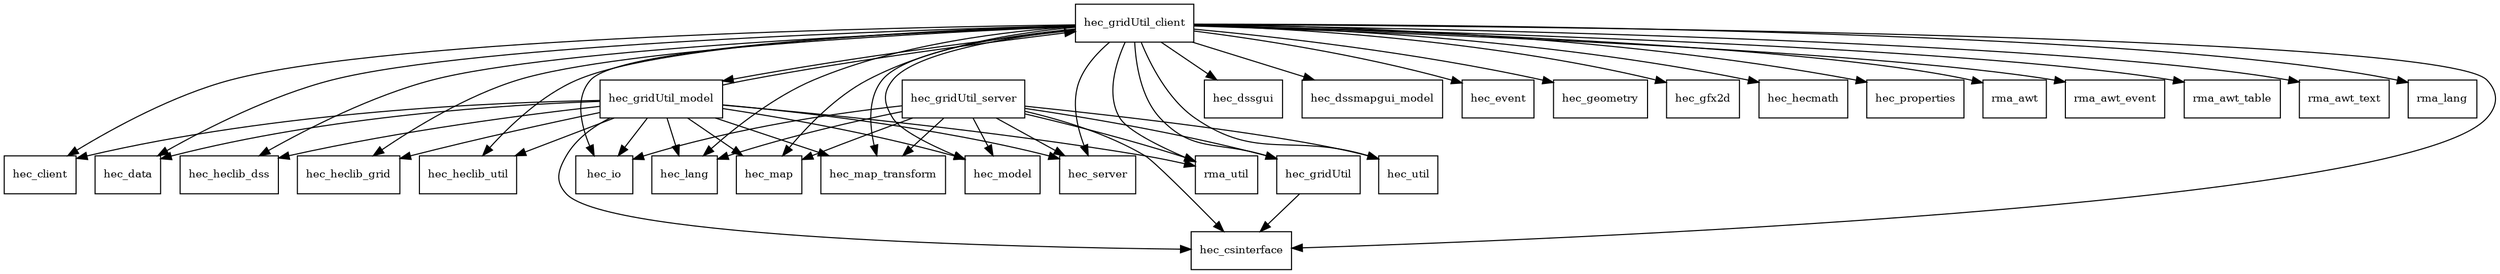 digraph gridUtil_package_dependencies {
  node [shape = box, fontsize=10.0];
  hec_gridUtil -> hec_csinterface;
  hec_gridUtil_client -> hec_client;
  hec_gridUtil_client -> hec_csinterface;
  hec_gridUtil_client -> hec_data;
  hec_gridUtil_client -> hec_dssgui;
  hec_gridUtil_client -> hec_dssmapgui_model;
  hec_gridUtil_client -> hec_event;
  hec_gridUtil_client -> hec_geometry;
  hec_gridUtil_client -> hec_gfx2d;
  hec_gridUtil_client -> hec_gridUtil;
  hec_gridUtil_client -> hec_gridUtil_model;
  hec_gridUtil_client -> hec_heclib_dss;
  hec_gridUtil_client -> hec_heclib_grid;
  hec_gridUtil_client -> hec_heclib_util;
  hec_gridUtil_client -> hec_hecmath;
  hec_gridUtil_client -> hec_io;
  hec_gridUtil_client -> hec_lang;
  hec_gridUtil_client -> hec_map;
  hec_gridUtil_client -> hec_map_transform;
  hec_gridUtil_client -> hec_model;
  hec_gridUtil_client -> hec_properties;
  hec_gridUtil_client -> hec_server;
  hec_gridUtil_client -> hec_util;
  hec_gridUtil_client -> rma_awt;
  hec_gridUtil_client -> rma_awt_event;
  hec_gridUtil_client -> rma_awt_table;
  hec_gridUtil_client -> rma_awt_text;
  hec_gridUtil_client -> rma_lang;
  hec_gridUtil_client -> rma_util;
  hec_gridUtil_model -> hec_client;
  hec_gridUtil_model -> hec_csinterface;
  hec_gridUtil_model -> hec_data;
  hec_gridUtil_model -> hec_gridUtil_client;
  hec_gridUtil_model -> hec_heclib_dss;
  hec_gridUtil_model -> hec_heclib_grid;
  hec_gridUtil_model -> hec_heclib_util;
  hec_gridUtil_model -> hec_io;
  hec_gridUtil_model -> hec_lang;
  hec_gridUtil_model -> hec_map;
  hec_gridUtil_model -> hec_map_transform;
  hec_gridUtil_model -> hec_model;
  hec_gridUtil_model -> hec_server;
  hec_gridUtil_model -> rma_util;
  hec_gridUtil_server -> hec_csinterface;
  hec_gridUtil_server -> hec_gridUtil;
  hec_gridUtil_server -> hec_io;
  hec_gridUtil_server -> hec_lang;
  hec_gridUtil_server -> hec_map;
  hec_gridUtil_server -> hec_map_transform;
  hec_gridUtil_server -> hec_model;
  hec_gridUtil_server -> hec_server;
  hec_gridUtil_server -> hec_util;
  hec_gridUtil_server -> rma_util;
}
